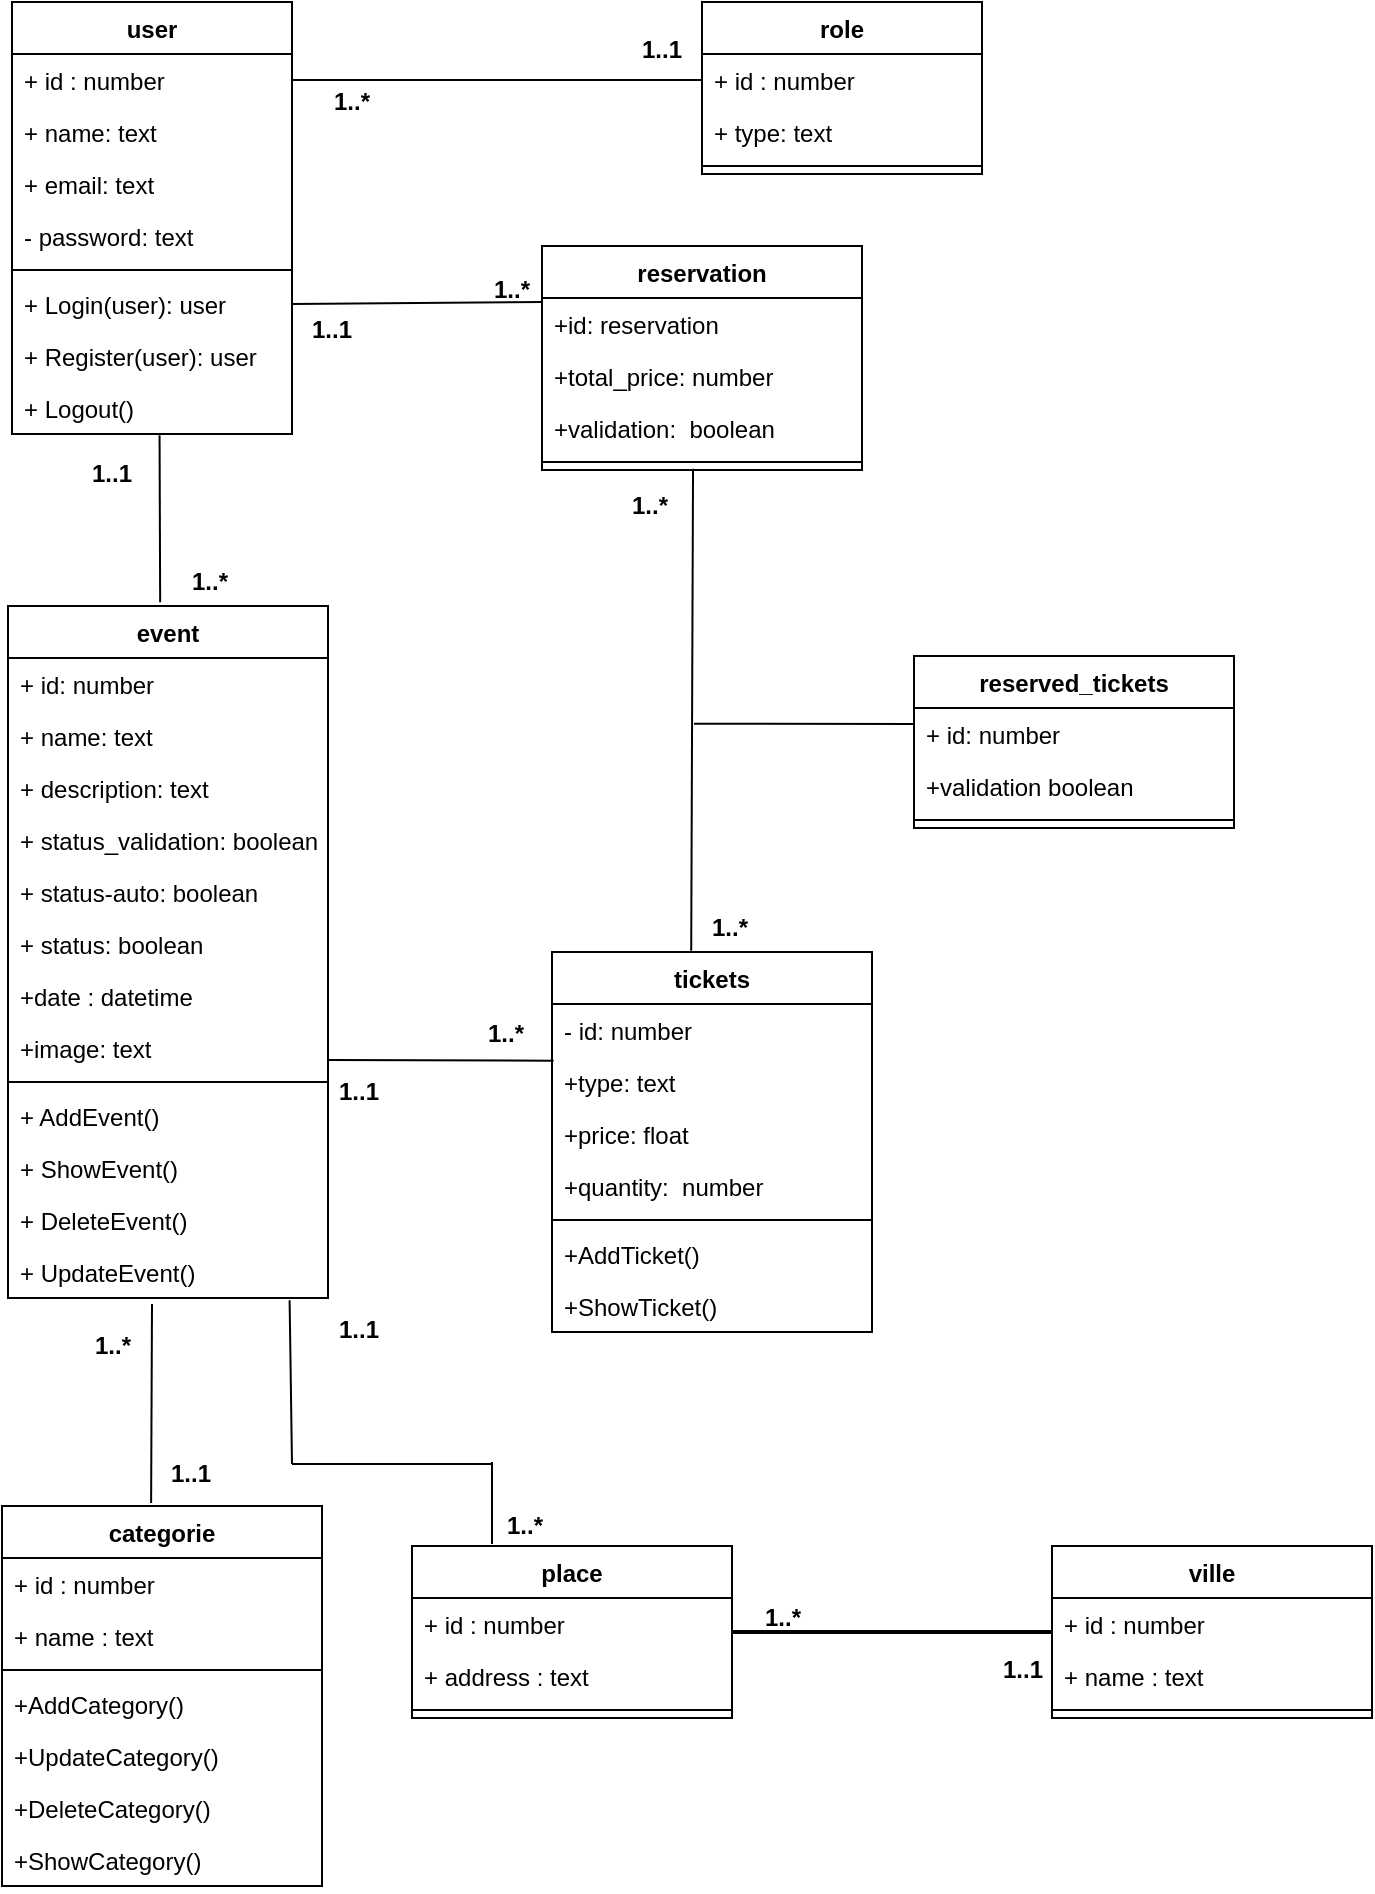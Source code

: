 <mxfile>
    <diagram id="VpF54J5Aavo5qcceC8-9" name="Class Diagram">
        <mxGraphModel dx="1235" dy="698" grid="1" gridSize="10" guides="1" tooltips="1" connect="1" arrows="1" fold="1" page="1" pageScale="1" pageWidth="850" pageHeight="1100" math="0" shadow="0">
            <root>
                <mxCell id="0"/>
                <mxCell id="1" parent="0"/>
                <mxCell id="EwHQG3oBQ-zAKv2Lu92Z-1" value="user" style="swimlane;fontStyle=1;align=center;verticalAlign=top;childLayout=stackLayout;horizontal=1;startSize=26;horizontalStack=0;resizeParent=1;resizeParentMax=0;resizeLast=0;collapsible=1;marginBottom=0;" parent="1" vertex="1">
                    <mxGeometry x="135" y="79" width="140" height="216" as="geometry"/>
                </mxCell>
                <mxCell id="EwHQG3oBQ-zAKv2Lu92Z-2" value="+ id : number" style="text;strokeColor=none;fillColor=none;align=left;verticalAlign=top;spacingLeft=4;spacingRight=4;overflow=hidden;rotatable=0;points=[[0,0.5],[1,0.5]];portConstraint=eastwest;" parent="EwHQG3oBQ-zAKv2Lu92Z-1" vertex="1">
                    <mxGeometry y="26" width="140" height="26" as="geometry"/>
                </mxCell>
                <mxCell id="EwHQG3oBQ-zAKv2Lu92Z-6" value="+ name: text" style="text;strokeColor=none;fillColor=none;align=left;verticalAlign=top;spacingLeft=4;spacingRight=4;overflow=hidden;rotatable=0;points=[[0,0.5],[1,0.5]];portConstraint=eastwest;" parent="EwHQG3oBQ-zAKv2Lu92Z-1" vertex="1">
                    <mxGeometry y="52" width="140" height="26" as="geometry"/>
                </mxCell>
                <mxCell id="EwHQG3oBQ-zAKv2Lu92Z-7" value="+ email: text" style="text;strokeColor=none;fillColor=none;align=left;verticalAlign=top;spacingLeft=4;spacingRight=4;overflow=hidden;rotatable=0;points=[[0,0.5],[1,0.5]];portConstraint=eastwest;" parent="EwHQG3oBQ-zAKv2Lu92Z-1" vertex="1">
                    <mxGeometry y="78" width="140" height="26" as="geometry"/>
                </mxCell>
                <mxCell id="EwHQG3oBQ-zAKv2Lu92Z-8" value="- password: text" style="text;strokeColor=none;fillColor=none;align=left;verticalAlign=top;spacingLeft=4;spacingRight=4;overflow=hidden;rotatable=0;points=[[0,0.5],[1,0.5]];portConstraint=eastwest;" parent="EwHQG3oBQ-zAKv2Lu92Z-1" vertex="1">
                    <mxGeometry y="104" width="140" height="26" as="geometry"/>
                </mxCell>
                <mxCell id="EwHQG3oBQ-zAKv2Lu92Z-3" value="" style="line;strokeWidth=1;fillColor=none;align=left;verticalAlign=middle;spacingTop=-1;spacingLeft=3;spacingRight=3;rotatable=0;labelPosition=right;points=[];portConstraint=eastwest;strokeColor=inherit;" parent="EwHQG3oBQ-zAKv2Lu92Z-1" vertex="1">
                    <mxGeometry y="130" width="140" height="8" as="geometry"/>
                </mxCell>
                <mxCell id="EwHQG3oBQ-zAKv2Lu92Z-4" value="+ Login(user): user" style="text;strokeColor=none;fillColor=none;align=left;verticalAlign=top;spacingLeft=4;spacingRight=4;overflow=hidden;rotatable=0;points=[[0,0.5],[1,0.5]];portConstraint=eastwest;" parent="EwHQG3oBQ-zAKv2Lu92Z-1" vertex="1">
                    <mxGeometry y="138" width="140" height="26" as="geometry"/>
                </mxCell>
                <mxCell id="EwHQG3oBQ-zAKv2Lu92Z-16" value="+ Register(user): user" style="text;strokeColor=none;fillColor=none;align=left;verticalAlign=top;spacingLeft=4;spacingRight=4;overflow=hidden;rotatable=0;points=[[0,0.5],[1,0.5]];portConstraint=eastwest;" parent="EwHQG3oBQ-zAKv2Lu92Z-1" vertex="1">
                    <mxGeometry y="164" width="140" height="26" as="geometry"/>
                </mxCell>
                <mxCell id="32" value="+ Logout()" style="text;strokeColor=none;fillColor=none;align=left;verticalAlign=top;spacingLeft=4;spacingRight=4;overflow=hidden;rotatable=0;points=[[0,0.5],[1,0.5]];portConstraint=eastwest;" parent="EwHQG3oBQ-zAKv2Lu92Z-1" vertex="1">
                    <mxGeometry y="190" width="140" height="26" as="geometry"/>
                </mxCell>
                <mxCell id="EwHQG3oBQ-zAKv2Lu92Z-17" value="role" style="swimlane;fontStyle=1;align=center;verticalAlign=top;childLayout=stackLayout;horizontal=1;startSize=26;horizontalStack=0;resizeParent=1;resizeParentMax=0;resizeLast=0;collapsible=1;marginBottom=0;" parent="1" vertex="1">
                    <mxGeometry x="480" y="79" width="140" height="86" as="geometry"/>
                </mxCell>
                <mxCell id="EwHQG3oBQ-zAKv2Lu92Z-18" value="+ id : number" style="text;strokeColor=none;fillColor=none;align=left;verticalAlign=top;spacingLeft=4;spacingRight=4;overflow=hidden;rotatable=0;points=[[0,0.5],[1,0.5]];portConstraint=eastwest;" parent="EwHQG3oBQ-zAKv2Lu92Z-17" vertex="1">
                    <mxGeometry y="26" width="140" height="26" as="geometry"/>
                </mxCell>
                <mxCell id="EwHQG3oBQ-zAKv2Lu92Z-19" value="+ type: text" style="text;strokeColor=none;fillColor=none;align=left;verticalAlign=top;spacingLeft=4;spacingRight=4;overflow=hidden;rotatable=0;points=[[0,0.5],[1,0.5]];portConstraint=eastwest;" parent="EwHQG3oBQ-zAKv2Lu92Z-17" vertex="1">
                    <mxGeometry y="52" width="140" height="26" as="geometry"/>
                </mxCell>
                <mxCell id="EwHQG3oBQ-zAKv2Lu92Z-22" value="" style="line;strokeWidth=1;fillColor=none;align=left;verticalAlign=middle;spacingTop=-1;spacingLeft=3;spacingRight=3;rotatable=0;labelPosition=right;points=[];portConstraint=eastwest;strokeColor=inherit;" parent="EwHQG3oBQ-zAKv2Lu92Z-17" vertex="1">
                    <mxGeometry y="78" width="140" height="8" as="geometry"/>
                </mxCell>
                <mxCell id="EwHQG3oBQ-zAKv2Lu92Z-25" value="event" style="swimlane;fontStyle=1;align=center;verticalAlign=top;childLayout=stackLayout;horizontal=1;startSize=26;horizontalStack=0;resizeParent=1;resizeParentMax=0;resizeLast=0;collapsible=1;marginBottom=0;" parent="1" vertex="1">
                    <mxGeometry x="133" y="381" width="160" height="346" as="geometry"/>
                </mxCell>
                <mxCell id="EwHQG3oBQ-zAKv2Lu92Z-26" value="+ id: number" style="text;strokeColor=none;fillColor=none;align=left;verticalAlign=top;spacingLeft=4;spacingRight=4;overflow=hidden;rotatable=0;points=[[0,0.5],[1,0.5]];portConstraint=eastwest;" parent="EwHQG3oBQ-zAKv2Lu92Z-25" vertex="1">
                    <mxGeometry y="26" width="160" height="26" as="geometry"/>
                </mxCell>
                <mxCell id="EwHQG3oBQ-zAKv2Lu92Z-31" value="+ name: text" style="text;strokeColor=none;fillColor=none;align=left;verticalAlign=top;spacingLeft=4;spacingRight=4;overflow=hidden;rotatable=0;points=[[0,0.5],[1,0.5]];portConstraint=eastwest;" parent="EwHQG3oBQ-zAKv2Lu92Z-25" vertex="1">
                    <mxGeometry y="52" width="160" height="26" as="geometry"/>
                </mxCell>
                <mxCell id="EwHQG3oBQ-zAKv2Lu92Z-33" value="+ description: text" style="text;strokeColor=none;fillColor=none;align=left;verticalAlign=top;spacingLeft=4;spacingRight=4;overflow=hidden;rotatable=0;points=[[0,0.5],[1,0.5]];portConstraint=eastwest;" parent="EwHQG3oBQ-zAKv2Lu92Z-25" vertex="1">
                    <mxGeometry y="78" width="160" height="26" as="geometry"/>
                </mxCell>
                <mxCell id="EwHQG3oBQ-zAKv2Lu92Z-34" value="+ status_validation: boolean" style="text;strokeColor=none;fillColor=none;align=left;verticalAlign=top;spacingLeft=4;spacingRight=4;overflow=hidden;rotatable=0;points=[[0,0.5],[1,0.5]];portConstraint=eastwest;" parent="EwHQG3oBQ-zAKv2Lu92Z-25" vertex="1">
                    <mxGeometry y="104" width="160" height="26" as="geometry"/>
                </mxCell>
                <mxCell id="30" value="+ status-auto: boolean" style="text;strokeColor=none;fillColor=none;align=left;verticalAlign=top;spacingLeft=4;spacingRight=4;overflow=hidden;rotatable=0;points=[[0,0.5],[1,0.5]];portConstraint=eastwest;" parent="EwHQG3oBQ-zAKv2Lu92Z-25" vertex="1">
                    <mxGeometry y="130" width="160" height="26" as="geometry"/>
                </mxCell>
                <mxCell id="43" value="+ status: boolean" style="text;strokeColor=none;fillColor=none;align=left;verticalAlign=top;spacingLeft=4;spacingRight=4;overflow=hidden;rotatable=0;points=[[0,0.5],[1,0.5]];portConstraint=eastwest;" parent="EwHQG3oBQ-zAKv2Lu92Z-25" vertex="1">
                    <mxGeometry y="156" width="160" height="26" as="geometry"/>
                </mxCell>
                <mxCell id="EwHQG3oBQ-zAKv2Lu92Z-37" value="+date : datetime" style="text;strokeColor=none;fillColor=none;align=left;verticalAlign=top;spacingLeft=4;spacingRight=4;overflow=hidden;rotatable=0;points=[[0,0.5],[1,0.5]];portConstraint=eastwest;" parent="EwHQG3oBQ-zAKv2Lu92Z-25" vertex="1">
                    <mxGeometry y="182" width="160" height="26" as="geometry"/>
                </mxCell>
                <mxCell id="B_cCLJSGyaQ74xmvBTsB-55" value="+image: text" style="text;strokeColor=none;fillColor=none;align=left;verticalAlign=top;spacingLeft=4;spacingRight=4;overflow=hidden;rotatable=0;points=[[0,0.5],[1,0.5]];portConstraint=eastwest;" parent="EwHQG3oBQ-zAKv2Lu92Z-25" vertex="1">
                    <mxGeometry y="208" width="160" height="26" as="geometry"/>
                </mxCell>
                <mxCell id="EwHQG3oBQ-zAKv2Lu92Z-27" value="" style="line;strokeWidth=1;fillColor=none;align=left;verticalAlign=middle;spacingTop=-1;spacingLeft=3;spacingRight=3;rotatable=0;labelPosition=right;points=[];portConstraint=eastwest;strokeColor=inherit;" parent="EwHQG3oBQ-zAKv2Lu92Z-25" vertex="1">
                    <mxGeometry y="234" width="160" height="8" as="geometry"/>
                </mxCell>
                <mxCell id="EwHQG3oBQ-zAKv2Lu92Z-28" value="+ AddEvent()" style="text;strokeColor=none;fillColor=none;align=left;verticalAlign=top;spacingLeft=4;spacingRight=4;overflow=hidden;rotatable=0;points=[[0,0.5],[1,0.5]];portConstraint=eastwest;" parent="EwHQG3oBQ-zAKv2Lu92Z-25" vertex="1">
                    <mxGeometry y="242" width="160" height="26" as="geometry"/>
                </mxCell>
                <mxCell id="EwHQG3oBQ-zAKv2Lu92Z-38" value="+ ShowEvent()" style="text;strokeColor=none;fillColor=none;align=left;verticalAlign=top;spacingLeft=4;spacingRight=4;overflow=hidden;rotatable=0;points=[[0,0.5],[1,0.5]];portConstraint=eastwest;" parent="EwHQG3oBQ-zAKv2Lu92Z-25" vertex="1">
                    <mxGeometry y="268" width="160" height="26" as="geometry"/>
                </mxCell>
                <mxCell id="EwHQG3oBQ-zAKv2Lu92Z-39" value="+ DeleteEvent()" style="text;strokeColor=none;fillColor=none;align=left;verticalAlign=top;spacingLeft=4;spacingRight=4;overflow=hidden;rotatable=0;points=[[0,0.5],[1,0.5]];portConstraint=eastwest;" parent="EwHQG3oBQ-zAKv2Lu92Z-25" vertex="1">
                    <mxGeometry y="294" width="160" height="26" as="geometry"/>
                </mxCell>
                <mxCell id="EwHQG3oBQ-zAKv2Lu92Z-40" value="+ UpdateEvent()" style="text;strokeColor=none;fillColor=none;align=left;verticalAlign=top;spacingLeft=4;spacingRight=4;overflow=hidden;rotatable=0;points=[[0,0.5],[1,0.5]];portConstraint=eastwest;" parent="EwHQG3oBQ-zAKv2Lu92Z-25" vertex="1">
                    <mxGeometry y="320" width="160" height="26" as="geometry"/>
                </mxCell>
                <mxCell id="EwHQG3oBQ-zAKv2Lu92Z-41" value="reserved_tickets" style="swimlane;fontStyle=1;align=center;verticalAlign=top;childLayout=stackLayout;horizontal=1;startSize=26;horizontalStack=0;resizeParent=1;resizeParentMax=0;resizeLast=0;collapsible=1;marginBottom=0;" parent="1" vertex="1">
                    <mxGeometry x="586" y="406" width="160" height="86" as="geometry"/>
                </mxCell>
                <mxCell id="EwHQG3oBQ-zAKv2Lu92Z-42" value="+ id: number" style="text;strokeColor=none;fillColor=none;align=left;verticalAlign=top;spacingLeft=4;spacingRight=4;overflow=hidden;rotatable=0;points=[[0,0.5],[1,0.5]];portConstraint=eastwest;" parent="EwHQG3oBQ-zAKv2Lu92Z-41" vertex="1">
                    <mxGeometry y="26" width="160" height="26" as="geometry"/>
                </mxCell>
                <mxCell id="58" value="+validation boolean" style="text;strokeColor=none;fillColor=none;align=left;verticalAlign=top;spacingLeft=4;spacingRight=4;overflow=hidden;rotatable=0;points=[[0,0.5],[1,0.5]];portConstraint=eastwest;" vertex="1" parent="EwHQG3oBQ-zAKv2Lu92Z-41">
                    <mxGeometry y="52" width="160" height="26" as="geometry"/>
                </mxCell>
                <mxCell id="28" value="" style="endArrow=none;html=1;exitX=1;exitY=0.5;exitDx=0;exitDy=0;" parent="EwHQG3oBQ-zAKv2Lu92Z-41" edge="1">
                    <mxGeometry width="50" height="50" relative="1" as="geometry">
                        <mxPoint x="-110" y="33.82" as="sourcePoint"/>
                        <mxPoint y="34" as="targetPoint"/>
                    </mxGeometry>
                </mxCell>
                <mxCell id="EwHQG3oBQ-zAKv2Lu92Z-43" value="" style="line;strokeWidth=1;fillColor=none;align=left;verticalAlign=middle;spacingTop=-1;spacingLeft=3;spacingRight=3;rotatable=0;labelPosition=right;points=[];portConstraint=eastwest;strokeColor=inherit;" parent="EwHQG3oBQ-zAKv2Lu92Z-41" vertex="1">
                    <mxGeometry y="78" width="160" height="8" as="geometry"/>
                </mxCell>
                <mxCell id="EwHQG3oBQ-zAKv2Lu92Z-59" value="" style="endArrow=none;html=1;exitX=0.363;exitY=-0.007;exitDx=0;exitDy=0;exitPerimeter=0;entryX=0.527;entryY=1.026;entryDx=0;entryDy=0;entryPerimeter=0;" parent="1" target="32" edge="1">
                    <mxGeometry width="50" height="50" relative="1" as="geometry">
                        <mxPoint x="209.08" y="379.124" as="sourcePoint"/>
                        <mxPoint x="209" y="299" as="targetPoint"/>
                    </mxGeometry>
                </mxCell>
                <mxCell id="EwHQG3oBQ-zAKv2Lu92Z-60" value="" style="endArrow=none;html=1;exitX=1;exitY=0.5;exitDx=0;exitDy=0;entryX=0;entryY=0.5;entryDx=0;entryDy=0;" parent="1" source="EwHQG3oBQ-zAKv2Lu92Z-2" target="EwHQG3oBQ-zAKv2Lu92Z-18" edge="1">
                    <mxGeometry width="50" height="50" relative="1" as="geometry">
                        <mxPoint x="345" y="169" as="sourcePoint"/>
                        <mxPoint x="395" y="119" as="targetPoint"/>
                    </mxGeometry>
                </mxCell>
                <mxCell id="EwHQG3oBQ-zAKv2Lu92Z-63" value="categorie" style="swimlane;fontStyle=1;align=center;verticalAlign=top;childLayout=stackLayout;horizontal=1;startSize=26;horizontalStack=0;resizeParent=1;resizeParentMax=0;resizeLast=0;collapsible=1;marginBottom=0;" parent="1" vertex="1">
                    <mxGeometry x="130" y="831" width="160" height="190" as="geometry"/>
                </mxCell>
                <mxCell id="EwHQG3oBQ-zAKv2Lu92Z-64" value="+ id : number" style="text;strokeColor=none;fillColor=none;align=left;verticalAlign=top;spacingLeft=4;spacingRight=4;overflow=hidden;rotatable=0;points=[[0,0.5],[1,0.5]];portConstraint=eastwest;" parent="EwHQG3oBQ-zAKv2Lu92Z-63" vertex="1">
                    <mxGeometry y="26" width="160" height="26" as="geometry"/>
                </mxCell>
                <mxCell id="EwHQG3oBQ-zAKv2Lu92Z-67" value="+ name : text" style="text;strokeColor=none;fillColor=none;align=left;verticalAlign=top;spacingLeft=4;spacingRight=4;overflow=hidden;rotatable=0;points=[[0,0.5],[1,0.5]];portConstraint=eastwest;" parent="EwHQG3oBQ-zAKv2Lu92Z-63" vertex="1">
                    <mxGeometry y="52" width="160" height="26" as="geometry"/>
                </mxCell>
                <mxCell id="EwHQG3oBQ-zAKv2Lu92Z-65" value="" style="line;strokeWidth=1;fillColor=none;align=left;verticalAlign=middle;spacingTop=-1;spacingLeft=3;spacingRight=3;rotatable=0;labelPosition=right;points=[];portConstraint=eastwest;strokeColor=inherit;" parent="EwHQG3oBQ-zAKv2Lu92Z-63" vertex="1">
                    <mxGeometry y="78" width="160" height="8" as="geometry"/>
                </mxCell>
                <mxCell id="EwHQG3oBQ-zAKv2Lu92Z-66" value="+AddCategory()" style="text;strokeColor=none;fillColor=none;align=left;verticalAlign=top;spacingLeft=4;spacingRight=4;overflow=hidden;rotatable=0;points=[[0,0.5],[1,0.5]];portConstraint=eastwest;" parent="EwHQG3oBQ-zAKv2Lu92Z-63" vertex="1">
                    <mxGeometry y="86" width="160" height="26" as="geometry"/>
                </mxCell>
                <mxCell id="EwHQG3oBQ-zAKv2Lu92Z-75" value="+UpdateCategory()" style="text;strokeColor=none;fillColor=none;align=left;verticalAlign=top;spacingLeft=4;spacingRight=4;overflow=hidden;rotatable=0;points=[[0,0.5],[1,0.5]];portConstraint=eastwest;" parent="EwHQG3oBQ-zAKv2Lu92Z-63" vertex="1">
                    <mxGeometry y="112" width="160" height="26" as="geometry"/>
                </mxCell>
                <mxCell id="EwHQG3oBQ-zAKv2Lu92Z-76" value="+DeleteCategory()" style="text;strokeColor=none;fillColor=none;align=left;verticalAlign=top;spacingLeft=4;spacingRight=4;overflow=hidden;rotatable=0;points=[[0,0.5],[1,0.5]];portConstraint=eastwest;" parent="EwHQG3oBQ-zAKv2Lu92Z-63" vertex="1">
                    <mxGeometry y="138" width="160" height="26" as="geometry"/>
                </mxCell>
                <mxCell id="EwHQG3oBQ-zAKv2Lu92Z-77" value="+ShowCategory()" style="text;strokeColor=none;fillColor=none;align=left;verticalAlign=top;spacingLeft=4;spacingRight=4;overflow=hidden;rotatable=0;points=[[0,0.5],[1,0.5]];portConstraint=eastwest;" parent="EwHQG3oBQ-zAKv2Lu92Z-63" vertex="1">
                    <mxGeometry y="164" width="160" height="26" as="geometry"/>
                </mxCell>
                <mxCell id="EwHQG3oBQ-zAKv2Lu92Z-68" value="place" style="swimlane;fontStyle=1;align=center;verticalAlign=top;childLayout=stackLayout;horizontal=1;startSize=26;horizontalStack=0;resizeParent=1;resizeParentMax=0;resizeLast=0;collapsible=1;marginBottom=0;" parent="1" vertex="1">
                    <mxGeometry x="335" y="851" width="160" height="86" as="geometry"/>
                </mxCell>
                <mxCell id="EwHQG3oBQ-zAKv2Lu92Z-69" value="+ id : number" style="text;strokeColor=none;fillColor=none;align=left;verticalAlign=top;spacingLeft=4;spacingRight=4;overflow=hidden;rotatable=0;points=[[0,0.5],[1,0.5]];portConstraint=eastwest;" parent="EwHQG3oBQ-zAKv2Lu92Z-68" vertex="1">
                    <mxGeometry y="26" width="160" height="26" as="geometry"/>
                </mxCell>
                <mxCell id="EwHQG3oBQ-zAKv2Lu92Z-70" value="+ address : text" style="text;strokeColor=none;fillColor=none;align=left;verticalAlign=top;spacingLeft=4;spacingRight=4;overflow=hidden;rotatable=0;points=[[0,0.5],[1,0.5]];portConstraint=eastwest;" parent="EwHQG3oBQ-zAKv2Lu92Z-68" vertex="1">
                    <mxGeometry y="52" width="160" height="26" as="geometry"/>
                </mxCell>
                <mxCell id="EwHQG3oBQ-zAKv2Lu92Z-71" value="" style="line;strokeWidth=1;fillColor=none;align=left;verticalAlign=middle;spacingTop=-1;spacingLeft=3;spacingRight=3;rotatable=0;labelPosition=right;points=[];portConstraint=eastwest;strokeColor=inherit;" parent="EwHQG3oBQ-zAKv2Lu92Z-68" vertex="1">
                    <mxGeometry y="78" width="160" height="8" as="geometry"/>
                </mxCell>
                <mxCell id="EwHQG3oBQ-zAKv2Lu92Z-74" value="" style="endArrow=none;html=1;exitX=0.466;exitY=-0.008;exitDx=0;exitDy=0;exitPerimeter=0;" parent="1" edge="1">
                    <mxGeometry width="50" height="50" relative="1" as="geometry">
                        <mxPoint x="204.56" y="829.48" as="sourcePoint"/>
                        <mxPoint x="205" y="730" as="targetPoint"/>
                    </mxGeometry>
                </mxCell>
                <mxCell id="EwHQG3oBQ-zAKv2Lu92Z-78" value="reservation" style="swimlane;fontStyle=1;align=center;verticalAlign=top;childLayout=stackLayout;horizontal=1;startSize=26;horizontalStack=0;resizeParent=1;resizeParentMax=0;resizeLast=0;collapsible=1;marginBottom=0;" parent="1" vertex="1">
                    <mxGeometry x="400" y="201" width="160" height="112" as="geometry"/>
                </mxCell>
                <mxCell id="EwHQG3oBQ-zAKv2Lu92Z-79" value="+id: reservation" style="text;strokeColor=none;fillColor=none;align=left;verticalAlign=top;spacingLeft=4;spacingRight=4;overflow=hidden;rotatable=0;points=[[0,0.5],[1,0.5]];portConstraint=eastwest;" parent="EwHQG3oBQ-zAKv2Lu92Z-78" vertex="1">
                    <mxGeometry y="26" width="160" height="26" as="geometry"/>
                </mxCell>
                <mxCell id="18" value="+total_price: number" style="text;strokeColor=none;fillColor=none;align=left;verticalAlign=top;spacingLeft=4;spacingRight=4;overflow=hidden;rotatable=0;points=[[0,0.5],[1,0.5]];portConstraint=eastwest;" parent="EwHQG3oBQ-zAKv2Lu92Z-78" vertex="1">
                    <mxGeometry y="52" width="160" height="26" as="geometry"/>
                </mxCell>
                <mxCell id="56" value="+validation:  boolean" style="text;strokeColor=none;fillColor=none;align=left;verticalAlign=top;spacingLeft=4;spacingRight=4;overflow=hidden;rotatable=0;points=[[0,0.5],[1,0.5]];portConstraint=eastwest;" vertex="1" parent="EwHQG3oBQ-zAKv2Lu92Z-78">
                    <mxGeometry y="78" width="160" height="26" as="geometry"/>
                </mxCell>
                <mxCell id="EwHQG3oBQ-zAKv2Lu92Z-80" value="" style="line;strokeWidth=1;fillColor=none;align=left;verticalAlign=middle;spacingTop=-1;spacingLeft=3;spacingRight=3;rotatable=0;labelPosition=right;points=[];portConstraint=eastwest;strokeColor=inherit;" parent="EwHQG3oBQ-zAKv2Lu92Z-78" vertex="1">
                    <mxGeometry y="104" width="160" height="8" as="geometry"/>
                </mxCell>
                <mxCell id="11" value="1..1" style="text;align=center;fontStyle=1;verticalAlign=middle;spacingLeft=3;spacingRight=3;strokeColor=none;rotatable=0;points=[[0,0.5],[1,0.5]];portConstraint=eastwest;" parent="1" vertex="1">
                    <mxGeometry x="420" y="89" width="80" height="26" as="geometry"/>
                </mxCell>
                <mxCell id="12" value="1..*" style="text;align=center;fontStyle=1;verticalAlign=middle;spacingLeft=3;spacingRight=3;strokeColor=none;rotatable=0;points=[[0,0.5],[1,0.5]];portConstraint=eastwest;" parent="1" vertex="1">
                    <mxGeometry x="265" y="115" width="80" height="26" as="geometry"/>
                </mxCell>
                <mxCell id="13" value="1..*" style="text;align=center;fontStyle=1;verticalAlign=middle;spacingLeft=3;spacingRight=3;strokeColor=none;rotatable=0;points=[[0,0.5],[1,0.5]];portConstraint=eastwest;" parent="1" vertex="1">
                    <mxGeometry x="194" y="355" width="80" height="26" as="geometry"/>
                </mxCell>
                <mxCell id="14" value="1..1" style="text;align=center;fontStyle=1;verticalAlign=middle;spacingLeft=3;spacingRight=3;strokeColor=none;rotatable=0;points=[[0,0.5],[1,0.5]];portConstraint=eastwest;" parent="1" vertex="1">
                    <mxGeometry x="145" y="301" width="80" height="26" as="geometry"/>
                </mxCell>
                <mxCell id="15" value="" style="endArrow=none;html=1;entryX=1;entryY=0.5;entryDx=0;entryDy=0;exitX=0;exitY=0.25;exitDx=0;exitDy=0;" parent="1" source="EwHQG3oBQ-zAKv2Lu92Z-78" target="EwHQG3oBQ-zAKv2Lu92Z-4" edge="1">
                    <mxGeometry width="50" height="50" relative="1" as="geometry">
                        <mxPoint x="395" y="229" as="sourcePoint"/>
                        <mxPoint x="295.02" y="219.002" as="targetPoint"/>
                    </mxGeometry>
                </mxCell>
                <mxCell id="16" value="1..*" style="text;align=center;fontStyle=1;verticalAlign=middle;spacingLeft=3;spacingRight=3;strokeColor=none;rotatable=0;points=[[0,0.5],[1,0.5]];portConstraint=eastwest;" parent="1" vertex="1">
                    <mxGeometry x="345" y="209" width="80" height="26" as="geometry"/>
                </mxCell>
                <mxCell id="17" value="1..1" style="text;align=center;fontStyle=1;verticalAlign=middle;spacingLeft=3;spacingRight=3;strokeColor=none;rotatable=0;points=[[0,0.5],[1,0.5]];portConstraint=eastwest;" parent="1" vertex="1">
                    <mxGeometry x="255" y="229" width="80" height="26" as="geometry"/>
                </mxCell>
                <mxCell id="EwHQG3oBQ-zAKv2Lu92Z-50" value="tickets" style="swimlane;fontStyle=1;align=center;verticalAlign=top;childLayout=stackLayout;horizontal=1;startSize=26;horizontalStack=0;resizeParent=1;resizeParentMax=0;resizeLast=0;collapsible=1;marginBottom=0;" parent="1" vertex="1">
                    <mxGeometry x="405" y="554" width="160" height="190" as="geometry"/>
                </mxCell>
                <mxCell id="EwHQG3oBQ-zAKv2Lu92Z-51" value="- id: number" style="text;strokeColor=none;fillColor=none;align=left;verticalAlign=top;spacingLeft=4;spacingRight=4;overflow=hidden;rotatable=0;points=[[0,0.5],[1,0.5]];portConstraint=eastwest;" parent="EwHQG3oBQ-zAKv2Lu92Z-50" vertex="1">
                    <mxGeometry y="26" width="160" height="26" as="geometry"/>
                </mxCell>
                <mxCell id="EwHQG3oBQ-zAKv2Lu92Z-52" value="+type: text" style="text;strokeColor=none;fillColor=none;align=left;verticalAlign=top;spacingLeft=4;spacingRight=4;overflow=hidden;rotatable=0;points=[[0,0.5],[1,0.5]];portConstraint=eastwest;" parent="EwHQG3oBQ-zAKv2Lu92Z-50" vertex="1">
                    <mxGeometry y="52" width="160" height="26" as="geometry"/>
                </mxCell>
                <mxCell id="EwHQG3oBQ-zAKv2Lu92Z-57" value="+price: float" style="text;strokeColor=none;fillColor=none;align=left;verticalAlign=top;spacingLeft=4;spacingRight=4;overflow=hidden;rotatable=0;points=[[0,0.5],[1,0.5]];portConstraint=eastwest;" parent="EwHQG3oBQ-zAKv2Lu92Z-50" vertex="1">
                    <mxGeometry y="78" width="160" height="26" as="geometry"/>
                </mxCell>
                <mxCell id="3" value="+quantity:  number" style="text;strokeColor=none;fillColor=none;align=left;verticalAlign=top;spacingLeft=4;spacingRight=4;overflow=hidden;rotatable=0;points=[[0,0.5],[1,0.5]];portConstraint=eastwest;" parent="EwHQG3oBQ-zAKv2Lu92Z-50" vertex="1">
                    <mxGeometry y="104" width="160" height="26" as="geometry"/>
                </mxCell>
                <mxCell id="EwHQG3oBQ-zAKv2Lu92Z-53" value="" style="line;strokeWidth=1;fillColor=none;align=left;verticalAlign=middle;spacingTop=-1;spacingLeft=3;spacingRight=3;rotatable=0;labelPosition=right;points=[];portConstraint=eastwest;strokeColor=inherit;fontStyle=1" parent="EwHQG3oBQ-zAKv2Lu92Z-50" vertex="1">
                    <mxGeometry y="130" width="160" height="8" as="geometry"/>
                </mxCell>
                <mxCell id="35" value="+AddTicket()" style="text;strokeColor=none;fillColor=none;align=left;verticalAlign=top;spacingLeft=4;spacingRight=4;overflow=hidden;rotatable=0;points=[[0,0.5],[1,0.5]];portConstraint=eastwest;" parent="EwHQG3oBQ-zAKv2Lu92Z-50" vertex="1">
                    <mxGeometry y="138" width="160" height="26" as="geometry"/>
                </mxCell>
                <mxCell id="38" value="+ShowTicket()" style="text;strokeColor=none;fillColor=none;align=left;verticalAlign=top;spacingLeft=4;spacingRight=4;overflow=hidden;rotatable=0;points=[[0,0.5],[1,0.5]];portConstraint=eastwest;" parent="EwHQG3oBQ-zAKv2Lu92Z-50" vertex="1">
                    <mxGeometry y="164" width="160" height="26" as="geometry"/>
                </mxCell>
                <mxCell id="8" value="" style="endArrow=none;html=1;exitX=0.25;exitY=-0.077;exitDx=0;exitDy=0;exitPerimeter=0;entryX=0.005;entryY=0.09;entryDx=0;entryDy=0;entryPerimeter=0;" parent="1" source="10" target="EwHQG3oBQ-zAKv2Lu92Z-52" edge="1">
                    <mxGeometry width="50" height="50" relative="1" as="geometry">
                        <mxPoint x="325.0" y="635.464" as="sourcePoint"/>
                        <mxPoint x="475" y="606" as="targetPoint"/>
                    </mxGeometry>
                </mxCell>
                <mxCell id="9" value="1..*" style="text;align=center;fontStyle=1;verticalAlign=middle;spacingLeft=3;spacingRight=3;strokeColor=none;rotatable=0;points=[[0,0.5],[1,0.5]];portConstraint=eastwest;" parent="1" vertex="1">
                    <mxGeometry x="342" y="581" width="80" height="26" as="geometry"/>
                </mxCell>
                <mxCell id="10" value="1..1" style="text;align=center;fontStyle=1;verticalAlign=middle;spacingLeft=3;spacingRight=3;strokeColor=none;rotatable=0;points=[[0,0.5],[1,0.5]];portConstraint=eastwest;" parent="1" vertex="1">
                    <mxGeometry x="278" y="610" width="61" height="26" as="geometry"/>
                </mxCell>
                <mxCell id="24" value="" style="endArrow=none;html=1;entryX=0.472;entryY=0.915;entryDx=0;entryDy=0;entryPerimeter=0;exitX=0.435;exitY=-0.003;exitDx=0;exitDy=0;exitPerimeter=0;" parent="1" source="EwHQG3oBQ-zAKv2Lu92Z-50" target="EwHQG3oBQ-zAKv2Lu92Z-80" edge="1">
                    <mxGeometry width="50" height="50" relative="1" as="geometry">
                        <mxPoint x="473" y="409" as="sourcePoint"/>
                        <mxPoint x="475" y="319" as="targetPoint"/>
                    </mxGeometry>
                </mxCell>
                <mxCell id="27" value="1..*" style="text;align=center;fontStyle=1;verticalAlign=middle;spacingLeft=3;spacingRight=3;strokeColor=none;rotatable=0;points=[[0,0.5],[1,0.5]];portConstraint=eastwest;" parent="1" vertex="1">
                    <mxGeometry x="414" y="317" width="80" height="26" as="geometry"/>
                </mxCell>
                <mxCell id="29" value="1..*" style="text;align=center;fontStyle=1;verticalAlign=middle;spacingLeft=3;spacingRight=3;strokeColor=none;rotatable=0;points=[[0,0.5],[1,0.5]];portConstraint=eastwest;" parent="1" vertex="1">
                    <mxGeometry x="454" y="528" width="80" height="26" as="geometry"/>
                </mxCell>
                <mxCell id="39" value="" style="endArrow=none;html=1;entryX=0.88;entryY=1.043;entryDx=0;entryDy=0;entryPerimeter=0;" parent="1" target="EwHQG3oBQ-zAKv2Lu92Z-40" edge="1">
                    <mxGeometry width="50" height="50" relative="1" as="geometry">
                        <mxPoint x="275" y="810" as="sourcePoint"/>
                        <mxPoint x="275" y="701" as="targetPoint"/>
                    </mxGeometry>
                </mxCell>
                <mxCell id="40" value="" style="endArrow=none;html=1;" parent="1" edge="1">
                    <mxGeometry width="50" height="50" relative="1" as="geometry">
                        <mxPoint x="375" y="810" as="sourcePoint"/>
                        <mxPoint x="275" y="810" as="targetPoint"/>
                    </mxGeometry>
                </mxCell>
                <mxCell id="41" value="" style="endArrow=none;html=1;" parent="1" edge="1">
                    <mxGeometry width="50" height="50" relative="1" as="geometry">
                        <mxPoint x="375" y="850" as="sourcePoint"/>
                        <mxPoint x="375" y="809" as="targetPoint"/>
                    </mxGeometry>
                </mxCell>
                <mxCell id="45" value="1..1" style="text;align=center;fontStyle=1;verticalAlign=middle;spacingLeft=3;spacingRight=3;strokeColor=none;rotatable=0;points=[[0,0.5],[1,0.5]];portConstraint=eastwest;" parent="1" vertex="1">
                    <mxGeometry x="194" y="801" width="61" height="26" as="geometry"/>
                </mxCell>
                <mxCell id="47" value="1..*" style="text;align=center;fontStyle=1;verticalAlign=middle;spacingLeft=3;spacingRight=3;strokeColor=none;rotatable=0;points=[[0,0.5],[1,0.5]];portConstraint=eastwest;" parent="1" vertex="1">
                    <mxGeometry x="361" y="827" width="61" height="26" as="geometry"/>
                </mxCell>
                <mxCell id="48" value="1..1" style="text;align=center;fontStyle=1;verticalAlign=middle;spacingLeft=3;spacingRight=3;strokeColor=none;rotatable=0;points=[[0,0.5],[1,0.5]];portConstraint=eastwest;" parent="1" vertex="1">
                    <mxGeometry x="278" y="729" width="61" height="26" as="geometry"/>
                </mxCell>
                <mxCell id="49" value="ville" style="swimlane;fontStyle=1;align=center;verticalAlign=top;childLayout=stackLayout;horizontal=1;startSize=26;horizontalStack=0;resizeParent=1;resizeParentMax=0;resizeLast=0;collapsible=1;marginBottom=0;" parent="1" vertex="1">
                    <mxGeometry x="655" y="851" width="160" height="86" as="geometry"/>
                </mxCell>
                <mxCell id="50" value="+ id : number" style="text;strokeColor=none;fillColor=none;align=left;verticalAlign=top;spacingLeft=4;spacingRight=4;overflow=hidden;rotatable=0;points=[[0,0.5],[1,0.5]];portConstraint=eastwest;" parent="49" vertex="1">
                    <mxGeometry y="26" width="160" height="26" as="geometry"/>
                </mxCell>
                <mxCell id="51" value="+ name : text" style="text;strokeColor=none;fillColor=none;align=left;verticalAlign=top;spacingLeft=4;spacingRight=4;overflow=hidden;rotatable=0;points=[[0,0.5],[1,0.5]];portConstraint=eastwest;" parent="49" vertex="1">
                    <mxGeometry y="52" width="160" height="26" as="geometry"/>
                </mxCell>
                <mxCell id="52" value="" style="line;strokeWidth=1;fillColor=none;align=left;verticalAlign=middle;spacingTop=-1;spacingLeft=3;spacingRight=3;rotatable=0;labelPosition=right;points=[];portConstraint=eastwest;strokeColor=inherit;" parent="49" vertex="1">
                    <mxGeometry y="78" width="160" height="8" as="geometry"/>
                </mxCell>
                <mxCell id="53" value="" style="line;strokeWidth=2;html=1;" parent="1" vertex="1">
                    <mxGeometry x="495" y="889" width="160" height="10" as="geometry"/>
                </mxCell>
                <mxCell id="54" value="1..*" style="text;align=center;fontStyle=1;verticalAlign=middle;spacingLeft=3;spacingRight=3;strokeColor=none;rotatable=0;points=[[0,0.5],[1,0.5]];portConstraint=eastwest;" parent="1" vertex="1">
                    <mxGeometry x="490" y="873" width="61" height="26" as="geometry"/>
                </mxCell>
                <mxCell id="55" value="1..1" style="text;align=center;fontStyle=1;verticalAlign=middle;spacingLeft=3;spacingRight=3;strokeColor=none;rotatable=0;points=[[0,0.5],[1,0.5]];portConstraint=eastwest;" parent="1" vertex="1">
                    <mxGeometry x="610" y="899" width="61" height="26" as="geometry"/>
                </mxCell>
                <mxCell id="B_cCLJSGyaQ74xmvBTsB-56" value="1..*" style="text;align=center;fontStyle=1;verticalAlign=middle;spacingLeft=3;spacingRight=3;strokeColor=none;rotatable=0;points=[[0,0.5],[1,0.5]];portConstraint=eastwest;" parent="1" vertex="1">
                    <mxGeometry x="155" y="737" width="61" height="26" as="geometry"/>
                </mxCell>
            </root>
        </mxGraphModel>
    </diagram>
    <diagram id="XQHi1Loipg2IVpIeasyf" name="Use Case diagram">
        <mxGraphModel dx="872" dy="493" grid="1" gridSize="10" guides="1" tooltips="1" connect="1" arrows="1" fold="1" page="1" pageScale="1" pageWidth="850" pageHeight="1100" math="0" shadow="0">
            <root>
                <mxCell id="0"/>
                <mxCell id="1" parent="0"/>
                <mxCell id="yYKdTcPuOQ__xJRFX58y-1" value="Evento" style="shape=umlFrame;whiteSpace=wrap;html=1;" parent="1" vertex="1">
                    <mxGeometry x="70" y="60" width="590" height="1490" as="geometry"/>
                </mxCell>
                <mxCell id="yYKdTcPuOQ__xJRFX58y-2" value="Creation de compte" style="ellipse;whiteSpace=wrap;html=1;" parent="1" vertex="1">
                    <mxGeometry x="266.5" y="70" width="140" height="40" as="geometry"/>
                </mxCell>
                <mxCell id="yYKdTcPuOQ__xJRFX58y-47" value="Log in" style="ellipse;whiteSpace=wrap;html=1;" parent="1" vertex="1">
                    <mxGeometry x="520" y="450" width="140" height="40" as="geometry"/>
                </mxCell>
                <mxCell id="yYKdTcPuOQ__xJRFX58y-48" value="" style="endArrow=none;html=1;entryX=0;entryY=0.5;entryDx=0;entryDy=0;" parent="1" target="yYKdTcPuOQ__xJRFX58y-2" edge="1">
                    <mxGeometry width="50" height="50" relative="1" as="geometry">
                        <mxPoint x="80" y="120" as="sourcePoint"/>
                        <mxPoint x="140" y="170" as="targetPoint"/>
                    </mxGeometry>
                </mxCell>
                <mxCell id="0fGeC38xEo7cjrDlekdg-2" value="&amp;lt;&amp;lt;include&amp;gt;&amp;gt;" style="endArrow=open;endSize=12;dashed=1;html=1;exitX=1;exitY=0.5;exitDx=0;exitDy=0;entryX=0;entryY=1;entryDx=0;entryDy=0;" parent="1" source="yYKdTcPuOQ__xJRFX58y-24" target="yYKdTcPuOQ__xJRFX58y-47" edge="1">
                    <mxGeometry width="160" relative="1" as="geometry">
                        <mxPoint x="410" y="810" as="sourcePoint"/>
                        <mxPoint x="516" y="480" as="targetPoint"/>
                    </mxGeometry>
                </mxCell>
                <mxCell id="0fGeC38xEo7cjrDlekdg-3" value="&amp;lt;&amp;lt;include&amp;gt;&amp;gt;" style="endArrow=open;endSize=12;dashed=1;html=1;exitX=1;exitY=0.5;exitDx=0;exitDy=0;entryX=0.293;entryY=0.992;entryDx=0;entryDy=0;entryPerimeter=0;" parent="1" source="yYKdTcPuOQ__xJRFX58y-25" target="yYKdTcPuOQ__xJRFX58y-47" edge="1">
                    <mxGeometry width="160" relative="1" as="geometry">
                        <mxPoint x="415.0" y="877" as="sourcePoint"/>
                        <mxPoint x="515.827" y="483.234" as="targetPoint"/>
                    </mxGeometry>
                </mxCell>
                <mxCell id="0fGeC38xEo7cjrDlekdg-6" value="&amp;lt;&amp;lt;include&amp;gt;&amp;gt;" style="endArrow=open;endSize=12;dashed=1;html=1;exitX=1;exitY=0.5;exitDx=0;exitDy=0;entryX=0.569;entryY=0.978;entryDx=0;entryDy=0;entryPerimeter=0;" parent="1" source="yYKdTcPuOQ__xJRFX58y-28" target="yYKdTcPuOQ__xJRFX58y-47" edge="1">
                    <mxGeometry width="160" relative="1" as="geometry">
                        <mxPoint x="413" y="1024" as="sourcePoint"/>
                        <mxPoint x="570" y="480" as="targetPoint"/>
                    </mxGeometry>
                </mxCell>
                <mxCell id="4OHXpnjEb04KKOPzaWJ4-1" value="" style="group" vertex="1" connectable="0" parent="1">
                    <mxGeometry x="51" y="1141" width="345" height="299" as="geometry"/>
                </mxCell>
                <mxCell id="yYKdTcPuOQ__xJRFX58y-23" value="Gérer les utilisateurs en restricton leur access" style="ellipse;whiteSpace=wrap;html=1;" parent="4OHXpnjEb04KKOPzaWJ4-1" vertex="1">
                    <mxGeometry x="194" width="149" height="51" as="geometry"/>
                </mxCell>
                <mxCell id="yYKdTcPuOQ__xJRFX58y-24" value="valider les événements créés par les organisateurs" style="ellipse;whiteSpace=wrap;html=1;" parent="4OHXpnjEb04KKOPzaWJ4-1" vertex="1">
                    <mxGeometry x="195.5" y="56" width="149.5" height="60" as="geometry"/>
                </mxCell>
                <mxCell id="yYKdTcPuOQ__xJRFX58y-25" value="Voir les statistiques" style="ellipse;whiteSpace=wrap;html=1;" parent="4OHXpnjEb04KKOPzaWJ4-1" vertex="1">
                    <mxGeometry x="201" y="122" width="140" height="40" as="geometry"/>
                </mxCell>
                <mxCell id="yYKdTcPuOQ__xJRFX58y-26" value="Ajouter une catégorie" style="ellipse;whiteSpace=wrap;html=1;" parent="4OHXpnjEb04KKOPzaWJ4-1" vertex="1">
                    <mxGeometry x="205" y="173" width="140" height="40" as="geometry"/>
                </mxCell>
                <mxCell id="yYKdTcPuOQ__xJRFX58y-27" value="Modifier une catégorie" style="ellipse;whiteSpace=wrap;html=1;" parent="4OHXpnjEb04KKOPzaWJ4-1" vertex="1">
                    <mxGeometry x="203" y="213" width="140" height="40" as="geometry"/>
                </mxCell>
                <mxCell id="yYKdTcPuOQ__xJRFX58y-28" value="Voir les catégories" style="ellipse;whiteSpace=wrap;html=1;" parent="4OHXpnjEb04KKOPzaWJ4-1" vertex="1">
                    <mxGeometry x="202.5" y="259" width="140" height="40" as="geometry"/>
                </mxCell>
                <mxCell id="yYKdTcPuOQ__xJRFX58y-37" value="Admin" style="shape=umlActor;verticalLabelPosition=bottom;verticalAlign=top;html=1;outlineConnect=0;" parent="4OHXpnjEb04KKOPzaWJ4-1" vertex="1">
                    <mxGeometry y="69" width="30" height="60" as="geometry"/>
                </mxCell>
                <mxCell id="yYKdTcPuOQ__xJRFX58y-38" value="" style="endArrow=none;html=1;entryX=0;entryY=0.5;entryDx=0;entryDy=0;" parent="4OHXpnjEb04KKOPzaWJ4-1" target="yYKdTcPuOQ__xJRFX58y-23" edge="1">
                    <mxGeometry width="50" height="50" relative="1" as="geometry">
                        <mxPoint x="30" y="109" as="sourcePoint"/>
                        <mxPoint x="80" y="79" as="targetPoint"/>
                    </mxGeometry>
                </mxCell>
                <mxCell id="yYKdTcPuOQ__xJRFX58y-41" value="" style="endArrow=none;html=1;entryX=0;entryY=0.5;entryDx=0;entryDy=0;" parent="4OHXpnjEb04KKOPzaWJ4-1" target="yYKdTcPuOQ__xJRFX58y-24" edge="1">
                    <mxGeometry width="50" height="50" relative="1" as="geometry">
                        <mxPoint x="30" y="109" as="sourcePoint"/>
                        <mxPoint x="110" y="99" as="targetPoint"/>
                    </mxGeometry>
                </mxCell>
                <mxCell id="yYKdTcPuOQ__xJRFX58y-42" value="" style="endArrow=none;html=1;entryX=0;entryY=0.5;entryDx=0;entryDy=0;" parent="4OHXpnjEb04KKOPzaWJ4-1" target="yYKdTcPuOQ__xJRFX58y-25" edge="1">
                    <mxGeometry width="50" height="50" relative="1" as="geometry">
                        <mxPoint x="30" y="109" as="sourcePoint"/>
                        <mxPoint x="205.5" y="96.0" as="targetPoint"/>
                    </mxGeometry>
                </mxCell>
                <mxCell id="yYKdTcPuOQ__xJRFX58y-43" value="" style="endArrow=none;html=1;entryX=0;entryY=0.5;entryDx=0;entryDy=0;" parent="4OHXpnjEb04KKOPzaWJ4-1" target="yYKdTcPuOQ__xJRFX58y-26" edge="1">
                    <mxGeometry width="50" height="50" relative="1" as="geometry">
                        <mxPoint x="30" y="109" as="sourcePoint"/>
                        <mxPoint x="211.0" y="152" as="targetPoint"/>
                    </mxGeometry>
                </mxCell>
                <mxCell id="yYKdTcPuOQ__xJRFX58y-44" value="" style="endArrow=none;html=1;entryX=0;entryY=0.5;entryDx=0;entryDy=0;" parent="4OHXpnjEb04KKOPzaWJ4-1" target="yYKdTcPuOQ__xJRFX58y-27" edge="1">
                    <mxGeometry width="50" height="50" relative="1" as="geometry">
                        <mxPoint x="30" y="109" as="sourcePoint"/>
                        <mxPoint x="212" y="197" as="targetPoint"/>
                    </mxGeometry>
                </mxCell>
                <mxCell id="yYKdTcPuOQ__xJRFX58y-45" value="" style="endArrow=none;html=1;entryX=0;entryY=0.5;entryDx=0;entryDy=0;" parent="4OHXpnjEb04KKOPzaWJ4-1" target="yYKdTcPuOQ__xJRFX58y-28" edge="1">
                    <mxGeometry width="50" height="50" relative="1" as="geometry">
                        <mxPoint x="30" y="109" as="sourcePoint"/>
                        <mxPoint x="213" y="243" as="targetPoint"/>
                    </mxGeometry>
                </mxCell>
                <mxCell id="4OHXpnjEb04KKOPzaWJ4-3" value="" style="endArrow=none;html=1;entryX=0;entryY=0.5;entryDx=0;entryDy=0;" edge="1" parent="4OHXpnjEb04KKOPzaWJ4-1">
                    <mxGeometry width="50" height="50" relative="1" as="geometry">
                        <mxPoint x="31" y="119" as="sourcePoint"/>
                        <mxPoint x="203" y="332" as="targetPoint"/>
                    </mxGeometry>
                </mxCell>
                <mxCell id="4OHXpnjEb04KKOPzaWJ4-2" value="Supprimer une catégorie" style="ellipse;whiteSpace=wrap;html=1;" vertex="1" parent="1">
                    <mxGeometry x="256" y="1450" width="140" height="40" as="geometry"/>
                </mxCell>
                <mxCell id="4OHXpnjEb04KKOPzaWJ4-4" value="&amp;lt;&amp;lt;include&amp;gt;&amp;gt;" style="endArrow=open;endSize=12;dashed=1;html=1;entryX=0.762;entryY=1.017;entryDx=0;entryDy=0;entryPerimeter=0;" edge="1" parent="1" target="yYKdTcPuOQ__xJRFX58y-47">
                    <mxGeometry width="160" relative="1" as="geometry">
                        <mxPoint x="400" y="1460" as="sourcePoint"/>
                        <mxPoint x="603.66" y="540.0" as="targetPoint"/>
                    </mxGeometry>
                </mxCell>
                <mxCell id="4OHXpnjEb04KKOPzaWJ4-5" value="" style="group" vertex="1" connectable="0" parent="1">
                    <mxGeometry x="31" y="691" width="361" height="329" as="geometry"/>
                </mxCell>
                <mxCell id="yYKdTcPuOQ__xJRFX58y-16" value="Créer un evenement" style="ellipse;whiteSpace=wrap;html=1;" parent="4OHXpnjEb04KKOPzaWJ4-5" vertex="1">
                    <mxGeometry x="210" width="140" height="40" as="geometry"/>
                </mxCell>
                <mxCell id="yYKdTcPuOQ__xJRFX58y-17" value="Modifier un evenement" style="ellipse;whiteSpace=wrap;html=1;" parent="4OHXpnjEb04KKOPzaWJ4-5" vertex="1">
                    <mxGeometry x="211" y="43" width="140" height="40" as="geometry"/>
                </mxCell>
                <mxCell id="yYKdTcPuOQ__xJRFX58y-18" value="Supprimer un evenement" style="ellipse;whiteSpace=wrap;html=1;" parent="4OHXpnjEb04KKOPzaWJ4-5" vertex="1">
                    <mxGeometry x="212" y="87" width="140" height="40" as="geometry"/>
                </mxCell>
                <mxCell id="yYKdTcPuOQ__xJRFX58y-19" value="Voir mes evenements" style="ellipse;whiteSpace=wrap;html=1;" parent="4OHXpnjEb04KKOPzaWJ4-5" vertex="1">
                    <mxGeometry x="212.5" y="131" width="140" height="40" as="geometry"/>
                </mxCell>
                <mxCell id="yYKdTcPuOQ__xJRFX58y-20" value="Voir les statistiques de reservation" style="ellipse;whiteSpace=wrap;html=1;" parent="4OHXpnjEb04KKOPzaWJ4-5" vertex="1">
                    <mxGeometry x="210.5" y="224" width="140" height="40" as="geometry"/>
                </mxCell>
                <mxCell id="yYKdTcPuOQ__xJRFX58y-21" value="Choisir une acceptation automatique ou la validation&amp;nbsp;" style="ellipse;whiteSpace=wrap;html=1;" parent="4OHXpnjEb04KKOPzaWJ4-5" vertex="1">
                    <mxGeometry x="206.5" y="270" width="154.5" height="59" as="geometry"/>
                </mxCell>
                <mxCell id="yYKdTcPuOQ__xJRFX58y-22" value="Orgasinateur" style="shape=umlActor;verticalLabelPosition=bottom;verticalAlign=top;html=1;" parent="4OHXpnjEb04KKOPzaWJ4-5" vertex="1">
                    <mxGeometry y="95" width="30" height="60" as="geometry"/>
                </mxCell>
                <mxCell id="yYKdTcPuOQ__xJRFX58y-29" value="Ajouter une ticket" style="ellipse;whiteSpace=wrap;html=1;" parent="4OHXpnjEb04KKOPzaWJ4-5" vertex="1">
                    <mxGeometry x="215" y="177" width="140" height="40" as="geometry"/>
                </mxCell>
                <mxCell id="yYKdTcPuOQ__xJRFX58y-30" value="" style="endArrow=none;html=1;entryX=0;entryY=0.5;entryDx=0;entryDy=0;" parent="4OHXpnjEb04KKOPzaWJ4-5" target="yYKdTcPuOQ__xJRFX58y-16" edge="1">
                    <mxGeometry width="50" height="50" relative="1" as="geometry">
                        <mxPoint x="50" y="140" as="sourcePoint"/>
                        <mxPoint x="100" y="90" as="targetPoint"/>
                    </mxGeometry>
                </mxCell>
                <mxCell id="yYKdTcPuOQ__xJRFX58y-31" value="" style="endArrow=none;html=1;entryX=0;entryY=0.5;entryDx=0;entryDy=0;" parent="4OHXpnjEb04KKOPzaWJ4-5" target="yYKdTcPuOQ__xJRFX58y-17" edge="1">
                    <mxGeometry width="50" height="50" relative="1" as="geometry">
                        <mxPoint x="50" y="140" as="sourcePoint"/>
                        <mxPoint x="220" y="30" as="targetPoint"/>
                    </mxGeometry>
                </mxCell>
                <mxCell id="yYKdTcPuOQ__xJRFX58y-32" value="" style="endArrow=none;html=1;entryX=0;entryY=0.5;entryDx=0;entryDy=0;" parent="4OHXpnjEb04KKOPzaWJ4-5" target="yYKdTcPuOQ__xJRFX58y-18" edge="1">
                    <mxGeometry width="50" height="50" relative="1" as="geometry">
                        <mxPoint x="50" y="140" as="sourcePoint"/>
                        <mxPoint x="221" y="73" as="targetPoint"/>
                    </mxGeometry>
                </mxCell>
                <mxCell id="yYKdTcPuOQ__xJRFX58y-33" value="" style="endArrow=none;html=1;entryX=0;entryY=0.5;entryDx=0;entryDy=0;" parent="4OHXpnjEb04KKOPzaWJ4-5" target="yYKdTcPuOQ__xJRFX58y-19" edge="1">
                    <mxGeometry width="50" height="50" relative="1" as="geometry">
                        <mxPoint x="50" y="140" as="sourcePoint"/>
                        <mxPoint x="222" y="117" as="targetPoint"/>
                    </mxGeometry>
                </mxCell>
                <mxCell id="yYKdTcPuOQ__xJRFX58y-34" value="" style="endArrow=none;html=1;entryX=0;entryY=0.5;entryDx=0;entryDy=0;" parent="4OHXpnjEb04KKOPzaWJ4-5" target="yYKdTcPuOQ__xJRFX58y-29" edge="1">
                    <mxGeometry width="50" height="50" relative="1" as="geometry">
                        <mxPoint x="50" y="140" as="sourcePoint"/>
                        <mxPoint x="222.5" y="161" as="targetPoint"/>
                    </mxGeometry>
                </mxCell>
                <mxCell id="yYKdTcPuOQ__xJRFX58y-35" value="" style="endArrow=none;html=1;entryX=0;entryY=0.5;entryDx=0;entryDy=0;" parent="4OHXpnjEb04KKOPzaWJ4-5" target="yYKdTcPuOQ__xJRFX58y-20" edge="1">
                    <mxGeometry width="50" height="50" relative="1" as="geometry">
                        <mxPoint x="50" y="140" as="sourcePoint"/>
                        <mxPoint x="225" y="207" as="targetPoint"/>
                    </mxGeometry>
                </mxCell>
                <mxCell id="yYKdTcPuOQ__xJRFX58y-36" value="" style="endArrow=none;html=1;entryX=0;entryY=0.5;entryDx=0;entryDy=0;" parent="4OHXpnjEb04KKOPzaWJ4-5" target="yYKdTcPuOQ__xJRFX58y-21" edge="1">
                    <mxGeometry width="50" height="50" relative="1" as="geometry">
                        <mxPoint x="50" y="140" as="sourcePoint"/>
                        <mxPoint x="220.5" y="254" as="targetPoint"/>
                    </mxGeometry>
                </mxCell>
                <mxCell id="4OHXpnjEb04KKOPzaWJ4-6" value="&amp;lt;&amp;lt;include&amp;gt;&amp;gt;" style="endArrow=open;endSize=12;dashed=1;html=1;entryX=0;entryY=0.5;entryDx=0;entryDy=0;exitX=1;exitY=0.5;exitDx=0;exitDy=0;" edge="1" parent="1" source="yYKdTcPuOQ__xJRFX58y-16" target="yYKdTcPuOQ__xJRFX58y-47">
                    <mxGeometry width="160" relative="1" as="geometry">
                        <mxPoint x="460" y="770" as="sourcePoint"/>
                        <mxPoint x="517.503" y="470.002" as="targetPoint"/>
                    </mxGeometry>
                </mxCell>
                <mxCell id="4OHXpnjEb04KKOPzaWJ4-8" value="&amp;lt;&amp;lt;include&amp;gt;&amp;gt;" style="endArrow=open;endSize=12;dashed=1;html=1;exitX=1;exitY=0.5;exitDx=0;exitDy=0;" edge="1" parent="1">
                    <mxGeometry width="160" relative="1" as="geometry">
                        <mxPoint x="381.0" y="751" as="sourcePoint"/>
                        <mxPoint x="520" y="480" as="targetPoint"/>
                    </mxGeometry>
                </mxCell>
                <mxCell id="4OHXpnjEb04KKOPzaWJ4-9" value="&amp;lt;&amp;lt;include&amp;gt;&amp;gt;" style="endArrow=open;endSize=12;dashed=1;html=1;exitX=1;exitY=0.5;exitDx=0;exitDy=0;" edge="1" parent="1" source="yYKdTcPuOQ__xJRFX58y-18">
                    <mxGeometry width="160" relative="1" as="geometry">
                        <mxPoint x="391.0" y="761" as="sourcePoint"/>
                        <mxPoint x="530" y="490" as="targetPoint"/>
                    </mxGeometry>
                </mxCell>
                <mxCell id="4OHXpnjEb04KKOPzaWJ4-26" value="" style="group" vertex="1" connectable="0" parent="1">
                    <mxGeometry x="50" y="203" width="356.5" height="283" as="geometry"/>
                </mxCell>
                <mxCell id="yYKdTcPuOQ__xJRFX58y-3" value="Consulter les evenements disponible" style="ellipse;whiteSpace=wrap;html=1;" parent="4OHXpnjEb04KKOPzaWJ4-26" vertex="1">
                    <mxGeometry x="210" width="140" height="40" as="geometry"/>
                </mxCell>
                <mxCell id="yYKdTcPuOQ__xJRFX58y-4" value="Filtrer les evenements par catégorie" style="ellipse;whiteSpace=wrap;html=1;" parent="4OHXpnjEb04KKOPzaWJ4-26" vertex="1">
                    <mxGeometry x="212" y="46" width="140" height="40" as="geometry"/>
                </mxCell>
                <mxCell id="yYKdTcPuOQ__xJRFX58y-5" value="Faire des recherche par titre" style="ellipse;whiteSpace=wrap;html=1;" parent="4OHXpnjEb04KKOPzaWJ4-26" vertex="1">
                    <mxGeometry x="211" y="88" width="140" height="50" as="geometry"/>
                </mxCell>
                <mxCell id="yYKdTcPuOQ__xJRFX58y-6" value="Voir les details d'un evenement" style="ellipse;whiteSpace=wrap;html=1;" parent="4OHXpnjEb04KKOPzaWJ4-26" vertex="1">
                    <mxGeometry x="210" y="145" width="140" height="40" as="geometry"/>
                </mxCell>
                <mxCell id="yYKdTcPuOQ__xJRFX58y-7" value="Reserver une place pour l'evenement" style="ellipse;whiteSpace=wrap;html=1;" parent="4OHXpnjEb04KKOPzaWJ4-26" vertex="1">
                    <mxGeometry x="205" y="188" width="145" height="48" as="geometry"/>
                </mxCell>
                <mxCell id="yYKdTcPuOQ__xJRFX58y-8" value="Generer un ticket après la validation de ma reservation" style="ellipse;whiteSpace=wrap;html=1;" parent="4OHXpnjEb04KKOPzaWJ4-26" vertex="1">
                    <mxGeometry x="195.5" y="239" width="161" height="44" as="geometry"/>
                </mxCell>
                <mxCell id="yYKdTcPuOQ__xJRFX58y-9" value="Utilisateur" style="shape=umlActor;verticalLabelPosition=bottom;verticalAlign=top;html=1;" parent="4OHXpnjEb04KKOPzaWJ4-26" vertex="1">
                    <mxGeometry y="86" width="30" height="60" as="geometry"/>
                </mxCell>
                <mxCell id="yYKdTcPuOQ__xJRFX58y-10" value="" style="endArrow=none;html=1;entryX=0;entryY=0.5;entryDx=0;entryDy=0;" parent="4OHXpnjEb04KKOPzaWJ4-26" target="yYKdTcPuOQ__xJRFX58y-3" edge="1">
                    <mxGeometry width="50" height="50" relative="1" as="geometry">
                        <mxPoint x="40" y="120" as="sourcePoint"/>
                        <mxPoint x="90" y="70" as="targetPoint"/>
                    </mxGeometry>
                </mxCell>
                <mxCell id="yYKdTcPuOQ__xJRFX58y-11" value="" style="endArrow=none;html=1;entryX=0;entryY=0.5;entryDx=0;entryDy=0;" parent="4OHXpnjEb04KKOPzaWJ4-26" target="yYKdTcPuOQ__xJRFX58y-4" edge="1">
                    <mxGeometry width="50" height="50" relative="1" as="geometry">
                        <mxPoint x="40" y="120" as="sourcePoint"/>
                        <mxPoint x="220" y="30.0" as="targetPoint"/>
                    </mxGeometry>
                </mxCell>
                <mxCell id="yYKdTcPuOQ__xJRFX58y-12" value="" style="endArrow=none;html=1;entryX=0;entryY=0.5;entryDx=0;entryDy=0;" parent="4OHXpnjEb04KKOPzaWJ4-26" target="yYKdTcPuOQ__xJRFX58y-5" edge="1">
                    <mxGeometry width="50" height="50" relative="1" as="geometry">
                        <mxPoint x="40" y="120" as="sourcePoint"/>
                        <mxPoint x="222" y="76.0" as="targetPoint"/>
                    </mxGeometry>
                </mxCell>
                <mxCell id="yYKdTcPuOQ__xJRFX58y-13" value="" style="endArrow=none;html=1;entryX=0;entryY=0.5;entryDx=0;entryDy=0;" parent="4OHXpnjEb04KKOPzaWJ4-26" target="yYKdTcPuOQ__xJRFX58y-6" edge="1">
                    <mxGeometry width="50" height="50" relative="1" as="geometry">
                        <mxPoint x="40" y="120" as="sourcePoint"/>
                        <mxPoint x="221" y="123" as="targetPoint"/>
                    </mxGeometry>
                </mxCell>
                <mxCell id="yYKdTcPuOQ__xJRFX58y-14" value="" style="endArrow=none;html=1;entryX=0;entryY=0.5;entryDx=0;entryDy=0;" parent="4OHXpnjEb04KKOPzaWJ4-26" target="yYKdTcPuOQ__xJRFX58y-7" edge="1">
                    <mxGeometry width="50" height="50" relative="1" as="geometry">
                        <mxPoint x="40" y="120" as="sourcePoint"/>
                        <mxPoint x="220" y="175" as="targetPoint"/>
                    </mxGeometry>
                </mxCell>
                <mxCell id="yYKdTcPuOQ__xJRFX58y-15" value="" style="endArrow=none;html=1;entryX=0;entryY=0.5;entryDx=0;entryDy=0;" parent="4OHXpnjEb04KKOPzaWJ4-26" edge="1">
                    <mxGeometry width="50" height="50" relative="1" as="geometry">
                        <mxPoint x="40" y="120" as="sourcePoint"/>
                        <mxPoint x="195.0" y="258" as="targetPoint"/>
                    </mxGeometry>
                </mxCell>
                <mxCell id="4OHXpnjEb04KKOPzaWJ4-27" value="Visiteur" style="shape=umlActor;verticalLabelPosition=bottom;verticalAlign=top;html=1;" vertex="1" parent="1">
                    <mxGeometry x="40" y="80" width="30" height="60" as="geometry"/>
                </mxCell>
                <mxCell id="4OHXpnjEb04KKOPzaWJ4-29" value="" style="endArrow=none;html=1;" edge="1" parent="1">
                    <mxGeometry width="50" height="50" relative="1" as="geometry">
                        <mxPoint x="50" y="260" as="sourcePoint"/>
                        <mxPoint x="50" y="170" as="targetPoint"/>
                    </mxGeometry>
                </mxCell>
                <mxCell id="4OHXpnjEb04KKOPzaWJ4-30" value="" style="endArrow=none;html=1;" edge="1" parent="1">
                    <mxGeometry width="50" height="50" relative="1" as="geometry">
                        <mxPoint x="30" y="801.111" as="sourcePoint"/>
                        <mxPoint x="31" y="150" as="targetPoint"/>
                    </mxGeometry>
                </mxCell>
                <mxCell id="4OHXpnjEb04KKOPzaWJ4-31" value="&amp;lt;&amp;lt;include&amp;gt;&amp;gt;" style="endArrow=open;endSize=12;dashed=1;html=1;entryX=0.5;entryY=0;entryDx=0;entryDy=0;exitX=1;exitY=0.5;exitDx=0;exitDy=0;" edge="1" parent="1" source="yYKdTcPuOQ__xJRFX58y-3" target="yYKdTcPuOQ__xJRFX58y-47">
                    <mxGeometry width="160" relative="1" as="geometry">
                        <mxPoint x="400.0" y="401" as="sourcePoint"/>
                        <mxPoint x="539" y="160" as="targetPoint"/>
                    </mxGeometry>
                </mxCell>
                <mxCell id="4OHXpnjEb04KKOPzaWJ4-32" value="&amp;lt;&amp;lt;include&amp;gt;&amp;gt;" style="endArrow=open;endSize=12;dashed=1;html=1;entryX=0.33;entryY=0.025;entryDx=0;entryDy=0;exitX=1;exitY=0.5;exitDx=0;exitDy=0;entryPerimeter=0;" edge="1" parent="1" target="yYKdTcPuOQ__xJRFX58y-47">
                    <mxGeometry width="160" relative="1" as="geometry">
                        <mxPoint x="400" y="270" as="sourcePoint"/>
                        <mxPoint x="590" y="497" as="targetPoint"/>
                    </mxGeometry>
                </mxCell>
                <mxCell id="4OHXpnjEb04KKOPzaWJ4-33" value="&amp;lt;&amp;lt;include&amp;gt;&amp;gt;" style="endArrow=open;endSize=12;dashed=1;html=1;exitX=1;exitY=0.5;exitDx=0;exitDy=0;" edge="1" parent="1" target="yYKdTcPuOQ__xJRFX58y-47">
                    <mxGeometry width="160" relative="1" as="geometry">
                        <mxPoint x="400" y="369" as="sourcePoint"/>
                        <mxPoint x="566.2" y="550" as="targetPoint"/>
                    </mxGeometry>
                </mxCell>
                <mxCell id="4OHXpnjEb04KKOPzaWJ4-34" value="&amp;lt;&amp;lt;include&amp;gt;&amp;gt;" style="endArrow=open;endSize=12;dashed=1;html=1;exitX=1;exitY=0.5;exitDx=0;exitDy=0;" edge="1" parent="1" target="yYKdTcPuOQ__xJRFX58y-47">
                    <mxGeometry width="160" relative="1" as="geometry">
                        <mxPoint x="400" y="420.0" as="sourcePoint"/>
                        <mxPoint x="556.604" y="503.423" as="targetPoint"/>
                    </mxGeometry>
                </mxCell>
                <mxCell id="4OHXpnjEb04KKOPzaWJ4-35" value="&amp;lt;&amp;lt;include&amp;gt;&amp;gt;" style="endArrow=open;endSize=12;dashed=1;html=1;exitX=1;exitY=0.5;exitDx=0;exitDy=0;" edge="1" parent="1">
                    <mxGeometry width="160" relative="1" as="geometry">
                        <mxPoint x="406.5" y="470.0" as="sourcePoint"/>
                        <mxPoint x="520" y="470" as="targetPoint"/>
                    </mxGeometry>
                </mxCell>
                <mxCell id="4OHXpnjEb04KKOPzaWJ4-36" value="&amp;lt;&amp;lt;include&amp;gt;&amp;gt;" style="endArrow=open;endSize=12;dashed=1;html=1;exitX=1;exitY=0.5;exitDx=0;exitDy=0;" edge="1" parent="1">
                    <mxGeometry width="160" relative="1" as="geometry">
                        <mxPoint x="380" y="848" as="sourcePoint"/>
                        <mxPoint x="540" y="490" as="targetPoint"/>
                    </mxGeometry>
                </mxCell>
                <mxCell id="4OHXpnjEb04KKOPzaWJ4-37" value="&amp;lt;&amp;lt;include&amp;gt;&amp;gt;" style="endArrow=open;endSize=12;dashed=1;html=1;exitX=1;exitY=0.5;exitDx=0;exitDy=0;" edge="1" parent="1" source="yYKdTcPuOQ__xJRFX58y-29">
                    <mxGeometry width="160" relative="1" as="geometry">
                        <mxPoint x="390" y="858" as="sourcePoint"/>
                        <mxPoint x="550" y="500" as="targetPoint"/>
                    </mxGeometry>
                </mxCell>
                <mxCell id="4OHXpnjEb04KKOPzaWJ4-38" value="&amp;lt;&amp;lt;include&amp;gt;&amp;gt;" style="endArrow=open;endSize=12;dashed=1;html=1;exitX=1;exitY=0.5;exitDx=0;exitDy=0;" edge="1" parent="1" source="yYKdTcPuOQ__xJRFX58y-20">
                    <mxGeometry width="160" relative="1" as="geometry">
                        <mxPoint x="396" y="898" as="sourcePoint"/>
                        <mxPoint x="560" y="510" as="targetPoint"/>
                    </mxGeometry>
                </mxCell>
            </root>
        </mxGraphModel>
    </diagram>
</mxfile>